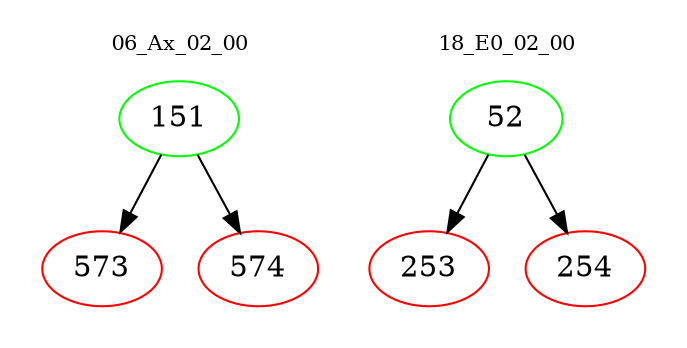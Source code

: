 digraph{
subgraph cluster_0 {
color = white
label = "06_Ax_02_00";
fontsize=10;
T0_151 [label="151", color="green"]
T0_151 -> T0_573 [color="black"]
T0_573 [label="573", color="red"]
T0_151 -> T0_574 [color="black"]
T0_574 [label="574", color="red"]
}
subgraph cluster_1 {
color = white
label = "18_E0_02_00";
fontsize=10;
T1_52 [label="52", color="green"]
T1_52 -> T1_253 [color="black"]
T1_253 [label="253", color="red"]
T1_52 -> T1_254 [color="black"]
T1_254 [label="254", color="red"]
}
}
